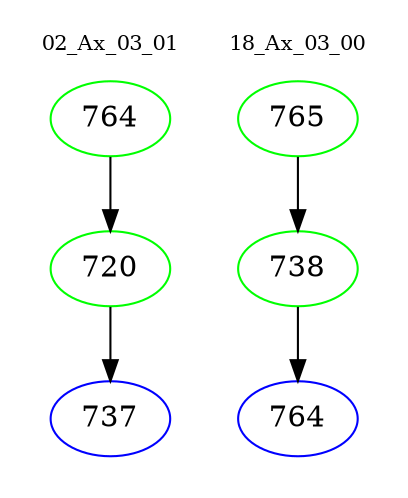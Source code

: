 digraph{
subgraph cluster_0 {
color = white
label = "02_Ax_03_01";
fontsize=10;
T0_764 [label="764", color="green"]
T0_764 -> T0_720 [color="black"]
T0_720 [label="720", color="green"]
T0_720 -> T0_737 [color="black"]
T0_737 [label="737", color="blue"]
}
subgraph cluster_1 {
color = white
label = "18_Ax_03_00";
fontsize=10;
T1_765 [label="765", color="green"]
T1_765 -> T1_738 [color="black"]
T1_738 [label="738", color="green"]
T1_738 -> T1_764 [color="black"]
T1_764 [label="764", color="blue"]
}
}
